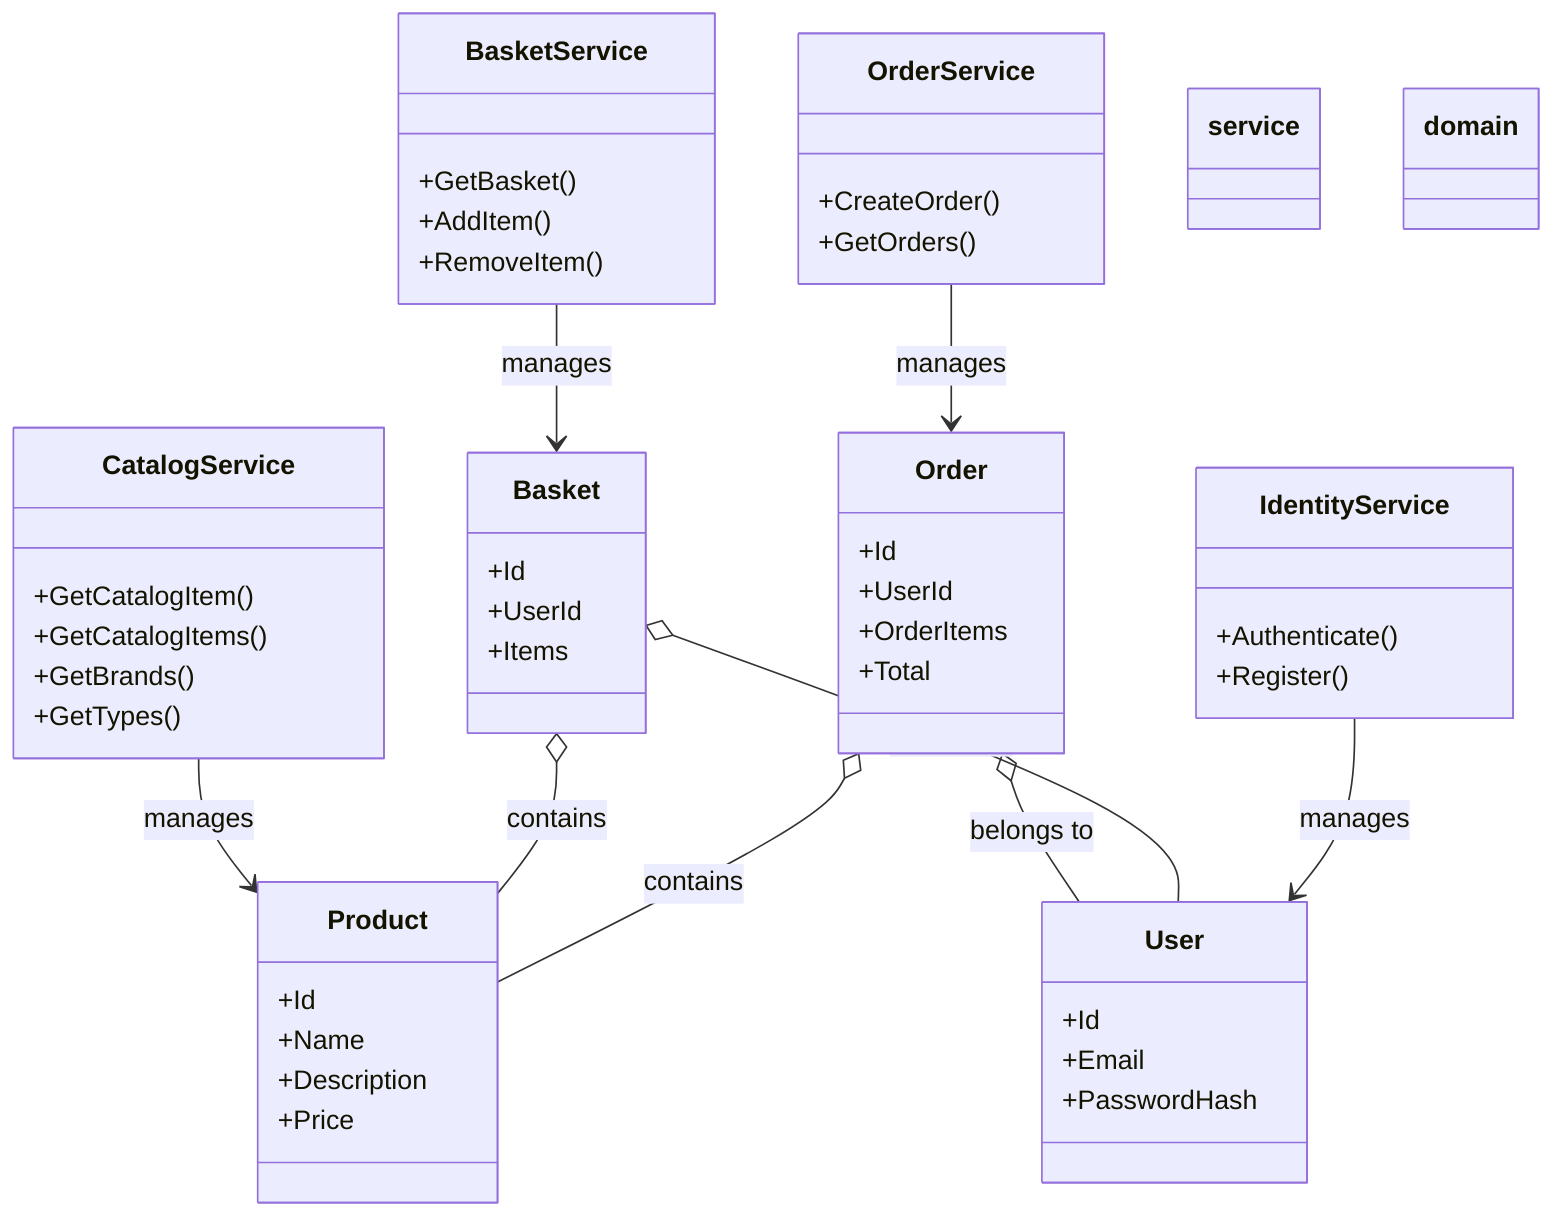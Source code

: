classDiagram
    %% Hauptbereiche
    class CatalogService {
        +GetCatalogItem()
        +GetCatalogItems()
        +GetBrands()
        +GetTypes()
    }
    class BasketService {
        +GetBasket()
        +AddItem()
        +RemoveItem()
    }
    class OrderService {
        +CreateOrder()
        +GetOrders()
    }
    class IdentityService {
        +Authenticate()
        +Register()
    }
    class Product {
        +Id
        +Name
        +Description
        +Price
    }
    class Basket {
        +Id
        +UserId
        +Items
    }
    class Order {
        +Id
        +UserId
        +OrderItems
        +Total
    }
    class User {
        +Id
        +Email
        +PasswordHash
    }
    %% Beziehungen
    CatalogService --> Product : manages
    BasketService --> Basket : manages
    Basket o-- Product : contains
    OrderService --> Order : manages
    Order o-- Product : contains
    Order o-- User : belongs to
    Basket o-- User : belongs to
    IdentityService --> User : manages
    %% Styling
    classDef service fill:#e0f7fa,stroke:#00796b,stroke-width:2px;
    classDef domain fill:#f3e5f5,stroke:#6a1b9a,stroke-width:2px;
    class CatalogService
    class BasketService
    classOrderService
    class IdentityService
    class service

    class Product
    class Basket
    class     Order
    class User
    class domain